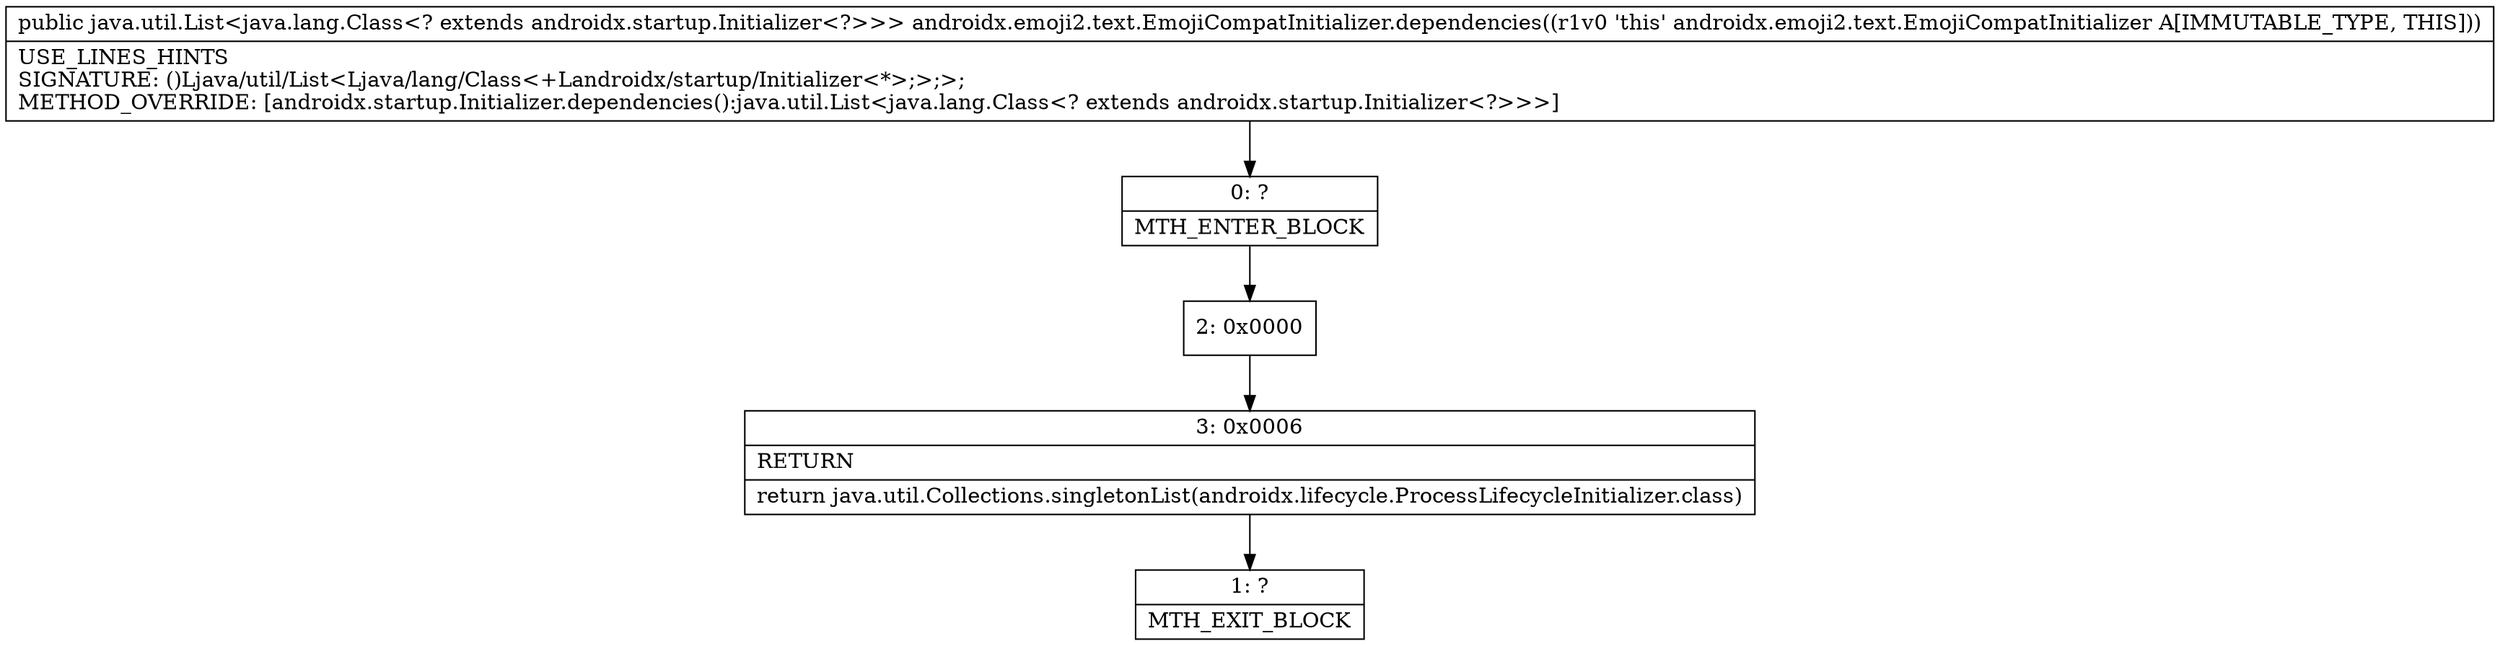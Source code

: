 digraph "CFG forandroidx.emoji2.text.EmojiCompatInitializer.dependencies()Ljava\/util\/List;" {
Node_0 [shape=record,label="{0\:\ ?|MTH_ENTER_BLOCK\l}"];
Node_2 [shape=record,label="{2\:\ 0x0000}"];
Node_3 [shape=record,label="{3\:\ 0x0006|RETURN\l|return java.util.Collections.singletonList(androidx.lifecycle.ProcessLifecycleInitializer.class)\l}"];
Node_1 [shape=record,label="{1\:\ ?|MTH_EXIT_BLOCK\l}"];
MethodNode[shape=record,label="{public java.util.List\<java.lang.Class\<? extends androidx.startup.Initializer\<?\>\>\> androidx.emoji2.text.EmojiCompatInitializer.dependencies((r1v0 'this' androidx.emoji2.text.EmojiCompatInitializer A[IMMUTABLE_TYPE, THIS]))  | USE_LINES_HINTS\lSIGNATURE: ()Ljava\/util\/List\<Ljava\/lang\/Class\<+Landroidx\/startup\/Initializer\<*\>;\>;\>;\lMETHOD_OVERRIDE: [androidx.startup.Initializer.dependencies():java.util.List\<java.lang.Class\<? extends androidx.startup.Initializer\<?\>\>\>]\l}"];
MethodNode -> Node_0;Node_0 -> Node_2;
Node_2 -> Node_3;
Node_3 -> Node_1;
}

